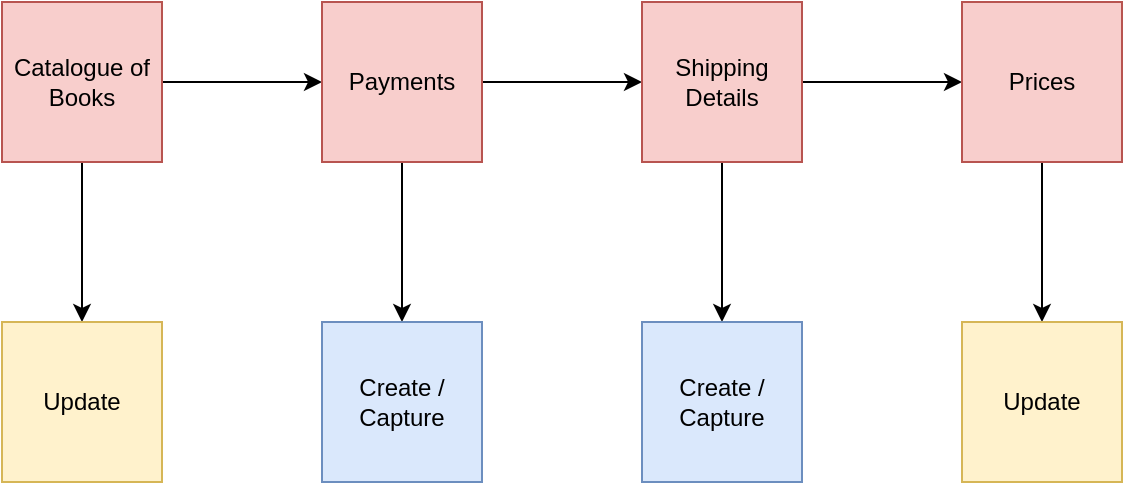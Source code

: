 <mxfile version="11.3.0" type="device" pages="1"><diagram id="KoSebWKLJtrb5U5GkBVR" name="Page-1"><mxGraphModel dx="1408" dy="753" grid="1" gridSize="10" guides="1" tooltips="1" connect="1" arrows="1" fold="1" page="1" pageScale="1" pageWidth="850" pageHeight="1100" math="0" shadow="0"><root><mxCell id="0"/><mxCell id="1" parent="0"/><mxCell id="fhtgExK1Re5_ZSzndbqP-5" value="" style="edgeStyle=orthogonalEdgeStyle;rounded=0;orthogonalLoop=1;jettySize=auto;html=1;" edge="1" parent="1" source="fhtgExK1Re5_ZSzndbqP-1" target="fhtgExK1Re5_ZSzndbqP-4"><mxGeometry relative="1" as="geometry"/></mxCell><mxCell id="fhtgExK1Re5_ZSzndbqP-9" value="" style="edgeStyle=orthogonalEdgeStyle;rounded=0;orthogonalLoop=1;jettySize=auto;html=1;" edge="1" parent="1" source="fhtgExK1Re5_ZSzndbqP-1" target="fhtgExK1Re5_ZSzndbqP-8"><mxGeometry relative="1" as="geometry"/></mxCell><mxCell id="fhtgExK1Re5_ZSzndbqP-1" value="Catalogue of Books" style="whiteSpace=wrap;html=1;aspect=fixed;fillColor=#f8cecc;strokeColor=#b85450;" vertex="1" parent="1"><mxGeometry x="20" y="20" width="80" height="80" as="geometry"/></mxCell><mxCell id="fhtgExK1Re5_ZSzndbqP-8" value="Update" style="whiteSpace=wrap;html=1;aspect=fixed;fillColor=#fff2cc;strokeColor=#d6b656;" vertex="1" parent="1"><mxGeometry x="20" y="180" width="80" height="80" as="geometry"/></mxCell><mxCell id="fhtgExK1Re5_ZSzndbqP-7" value="" style="edgeStyle=orthogonalEdgeStyle;rounded=0;orthogonalLoop=1;jettySize=auto;html=1;" edge="1" parent="1" source="fhtgExK1Re5_ZSzndbqP-4" target="fhtgExK1Re5_ZSzndbqP-6"><mxGeometry relative="1" as="geometry"/></mxCell><mxCell id="fhtgExK1Re5_ZSzndbqP-17" value="" style="edgeStyle=orthogonalEdgeStyle;rounded=0;orthogonalLoop=1;jettySize=auto;html=1;" edge="1" parent="1" source="fhtgExK1Re5_ZSzndbqP-4" target="fhtgExK1Re5_ZSzndbqP-16"><mxGeometry relative="1" as="geometry"/></mxCell><mxCell id="fhtgExK1Re5_ZSzndbqP-4" value="Payments" style="whiteSpace=wrap;html=1;aspect=fixed;fillColor=#f8cecc;strokeColor=#b85450;" vertex="1" parent="1"><mxGeometry x="180" y="20" width="80" height="80" as="geometry"/></mxCell><mxCell id="fhtgExK1Re5_ZSzndbqP-16" value="Create / Capture" style="whiteSpace=wrap;html=1;aspect=fixed;fillColor=#dae8fc;strokeColor=#6c8ebf;" vertex="1" parent="1"><mxGeometry x="180" y="180" width="80" height="80" as="geometry"/></mxCell><mxCell id="fhtgExK1Re5_ZSzndbqP-11" value="" style="edgeStyle=orthogonalEdgeStyle;rounded=0;orthogonalLoop=1;jettySize=auto;html=1;" edge="1" parent="1" source="fhtgExK1Re5_ZSzndbqP-6" target="fhtgExK1Re5_ZSzndbqP-10"><mxGeometry relative="1" as="geometry"/></mxCell><mxCell id="fhtgExK1Re5_ZSzndbqP-15" value="" style="edgeStyle=orthogonalEdgeStyle;rounded=0;orthogonalLoop=1;jettySize=auto;html=1;" edge="1" parent="1" source="fhtgExK1Re5_ZSzndbqP-6" target="fhtgExK1Re5_ZSzndbqP-14"><mxGeometry relative="1" as="geometry"/></mxCell><mxCell id="fhtgExK1Re5_ZSzndbqP-6" value="Shipping Details" style="whiteSpace=wrap;html=1;aspect=fixed;fillColor=#f8cecc;strokeColor=#b85450;" vertex="1" parent="1"><mxGeometry x="340" y="20" width="80" height="80" as="geometry"/></mxCell><mxCell id="fhtgExK1Re5_ZSzndbqP-14" value="Create / Capture" style="whiteSpace=wrap;html=1;aspect=fixed;fillColor=#dae8fc;strokeColor=#6c8ebf;" vertex="1" parent="1"><mxGeometry x="340" y="180" width="80" height="80" as="geometry"/></mxCell><mxCell id="fhtgExK1Re5_ZSzndbqP-13" value="" style="edgeStyle=orthogonalEdgeStyle;rounded=0;orthogonalLoop=1;jettySize=auto;html=1;" edge="1" parent="1" source="fhtgExK1Re5_ZSzndbqP-10" target="fhtgExK1Re5_ZSzndbqP-12"><mxGeometry relative="1" as="geometry"/></mxCell><mxCell id="fhtgExK1Re5_ZSzndbqP-10" value="Prices" style="whiteSpace=wrap;html=1;aspect=fixed;fillColor=#f8cecc;strokeColor=#b85450;" vertex="1" parent="1"><mxGeometry x="500" y="20" width="80" height="80" as="geometry"/></mxCell><mxCell id="fhtgExK1Re5_ZSzndbqP-12" value="Update" style="whiteSpace=wrap;html=1;aspect=fixed;fillColor=#fff2cc;strokeColor=#d6b656;" vertex="1" parent="1"><mxGeometry x="500" y="180" width="80" height="80" as="geometry"/></mxCell></root></mxGraphModel></diagram></mxfile>